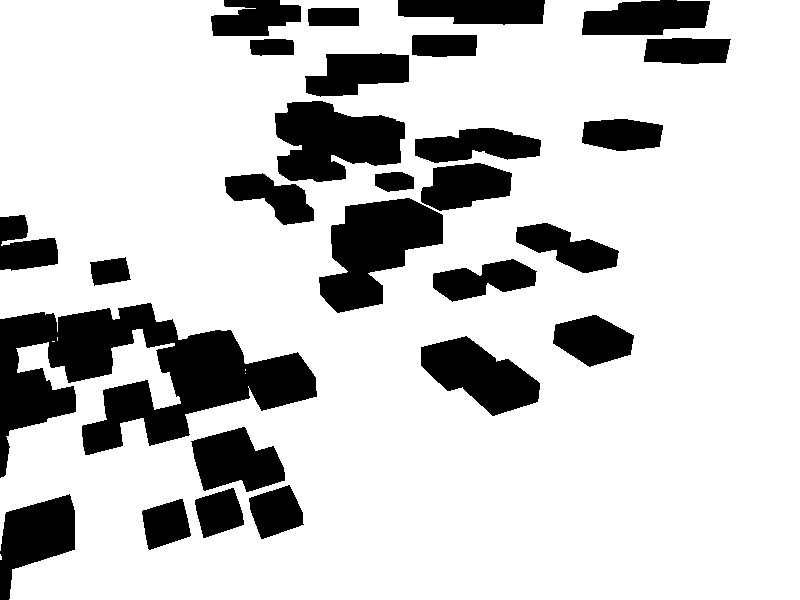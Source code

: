 #include "colors.inc"

  background { color White }
  
  camera {
    location <-3, 3, -6>
    look_at  <0, 0,  0>
  }                            
  
#declare box2 =
union {
   
  
  box { <-0.5, 0,   -0.5>, < 0.5, 0.4,  0.5>   translate<-3.84,2.41,-3.03> scale<0.6, 0.6, 0.6> finish { diffuse 0.6, 0.6 brilliance 1.0 phong 0.5 } texture { pigment { color rgb <.00, 0, 0.8> transmit 0.2 } }  }    
  box { <-0.5, 0,   -0.5>, < 0.5, 0.4,  0.5>   translate<-1.88,2.40,5.88> scale<0.6, 0.6, 0.6> finish { diffuse 0.6, 0.6 brilliance 1.0 phong 0.5 } texture { pigment { color rgb <.00, 0, 0.8> transmit 0.2 } }  }    
  box { <-0.5, 0,   -0.5>, < 0.5, 0.4,  0.5>   translate<-2.53,.69,5.93> scale<0.6, 0.6, 0.6> finish { diffuse 0.6, 0.6 brilliance 1.0 phong 0.5 } texture { pigment { color rgb <.00, 0, 0.8> transmit 0.2 } }  }    
  box { <-0.5, 0,   -0.5>, < 0.5, 0.4,  0.5>   translate<1.15,.23,-.70> scale<0.6, 0.6, 0.6> finish { diffuse 0.6, 0.6 brilliance 1.0 phong 0.5 } texture { pigment { color rgb <.00, 0, 0.8> transmit 0.2 } }  }    
  box { <-0.5, 0,   -0.5>, < 0.5, 0.4,  0.5>   translate<-2.33,6.49,-2.75> scale<0.6, 0.6, 0.6> finish { diffuse 0.6, 0.6 brilliance 1.0 phong 0.5 } texture { pigment { color rgb <.00, 0, 0.8> transmit 0.2 } }  }    
  box { <-0.5, 0,   -0.5>, < 0.5, 0.4,  0.5>   translate<.24,3.05,6.08> scale<0.6, 0.6, 0.6> finish { diffuse 0.6, 0.6 brilliance 1.0 phong 0.5 } texture { pigment { color rgb <.00, 0, 0.8> transmit 0.2 } }  }    
  box { <-0.5, 0,   -0.5>, < 0.5, 0.4,  0.5>   translate<-4.54,4.57,-2.44> scale<0.6, 0.6, 0.6> finish { diffuse 0.6, 0.6 brilliance 1.0 phong 0.5 } texture { pigment { color rgb <.00, 0, 0.8> transmit 0.2 } }  }    
  box { <-0.5, 0,   -0.5>, < 0.5, 0.4,  0.5>   translate<.99,6.30,-4.48> scale<0.6, 0.6, 0.6> finish { diffuse 0.6, 0.6 brilliance 1.0 phong 0.5 } texture { pigment { color rgb <.00, 0, 0.8> transmit 0.2 } }  }    

  box { <-0.5, 0,   -0.5>, < 0.5, 0.4,  0.5>   translate<-4.45,3.63,-5.35> scale<0.6, 0.6, 0.6> finish { diffuse 0.6, 0.6 brilliance 1.0 phong 0.5 } texture { pigment { color rgb <.00, 0, 0.8> transmit 0.2 } }  }    
  box { <-0.5, 0,   -0.5>, < 0.5, 0.4,  0.5>   translate<-.18,.74,-5.14> scale<0.6, 0.6, 0.6> finish { diffuse 0.6, 0.6 brilliance 1.0 phong 0.5 } texture { pigment { color rgb <.00, 0, 0.8> transmit 0.2 } }  }    
  box { <-0.5, 0,   -0.5>, < 0.5, 0.4,  0.5>   translate<.84,2.15,6.44> scale<0.6, 0.6, 0.6> finish { diffuse 0.6, 0.6 brilliance 1.0 phong 0.5 } texture { pigment { color rgb <.00, 0, 0.8> transmit 0.2 } }  }    
  box { <-0.5, 0,   -0.5>, < 0.5, 0.4,  0.5>   translate<-.50,3.54,4.10> scale<0.6, 0.6, 0.6> finish { diffuse 0.6, 0.6 brilliance 1.0 phong 0.5 } texture { pigment { color rgb <.00, 0, 0.8> transmit 0.2 } }  }    
  box { <-0.5, 0,   -0.5>, < 0.5, 0.4,  0.5>   translate<1.65,3.36,.21> scale<0.6, 0.6, 0.6> finish { diffuse 0.6, 0.6 brilliance 1.0 phong 0.5 } texture { pigment { color rgb <.00, 0, 0.8> transmit 0.2 } }  }    
  box { <-0.5, 0,   -0.5>, < 0.5, 0.4,  0.5>   translate<-.83,5.78,-.43> scale<0.6, 0.6, 0.6> finish { diffuse 0.6, 0.6 brilliance 1.0 phong 0.5 } texture { pigment { color rgb <.00, 0, 0.8> transmit 0.2 } }  }    
  box { <-0.5, 0,   -0.5>, < 0.5, 0.4,  0.5>   translate<-1.35,2.67,6.28> scale<0.6, 0.6, 0.6> finish { diffuse 0.6, 0.6 brilliance 1.0 phong 0.5 } texture { pigment { color rgb <.00, 0, 0.8> transmit 0.2 } }  }    
  box { <-0.5, 0,   -0.5>, < 0.5, 0.4,  0.5>   translate<2.27,1.09,-2.24> scale<0.6, 0.6, 0.6> finish { diffuse 0.6, 0.6 brilliance 1.0 phong 0.5 } texture { pigment { color rgb <.00, 0, 0.8> transmit 0.2 } }  }    
  box { <-0.5, 0,   -0.5>, < 0.5, 0.4,  0.5>   translate<-4.18,6.76,2.39> scale<0.6, 0.6, 0.6> finish { diffuse 0.6, 0.6 brilliance 1.0 phong 0.5 } texture { pigment { color rgb <.00, 0, 0.8> transmit 0.2 } }  }    
  box { <-0.5, 0,   -0.5>, < 0.5, 0.4,  0.5>   translate<-2.04,3.61,-3.57> scale<0.6, 0.6, 0.6> finish { diffuse 0.6, 0.6 brilliance 1.0 phong 0.5 } texture { pigment { color rgb <.00, 0, 0.8> transmit 0.2 } }  }    
  box { <-0.5, 0,   -0.5>, < 0.5, 0.4,  0.5>   translate<-4.57,6.17,2.08> scale<0.6, 0.6, 0.6> finish { diffuse 0.6, 0.6 brilliance 1.0 phong 0.5 } texture { pigment { color rgb <.00, 0, 0.8> transmit 0.2 } }  }    
  box { <-0.5, 0,   -0.5>, < 0.5, 0.4,  0.5>   translate<1.18,3.50,.76> scale<0.6, 0.6, 0.6> finish { diffuse 0.6, 0.6 brilliance 1.0 phong 0.5 } texture { pigment { color rgb <.00, 0, 0.8> transmit 0.2 } }  }    
  box { <-0.5, 0,   -0.5>, < 0.5, 0.4,  0.5>   translate<-1.14,3.70,2.25> scale<0.6, 0.6, 0.6> finish { diffuse 0.6, 0.6 brilliance 1.0 phong 0.5 } texture { pigment { color rgb <.00, 0, 0.8> transmit 0.2 } }  }    
  box { <-0.5, 0,   -0.5>, < 0.5, 0.4,  0.5>   translate<2.35,1.03,-.49> scale<0.6, 0.6, 0.6> finish { diffuse 0.6, 0.6 brilliance 1.0 phong 0.5 } texture { pigment { color rgb <1.00, 0, 0.0> transmit 0.2 } }  }    
  box { <-0.5, 0,   -0.5>, < 0.5, 0.4,  0.5>   translate<-2.37,4.83,2.38> scale<0.6, 0.6, 0.6> finish { diffuse 0.6, 0.6 brilliance 1.0 phong 0.5 } texture { pigment { color rgb <.8, 0.8, 0.8> transmit 0.2 } }  }    
  box { <-0.5, 0,   -0.5>, < 0.5, 0.4,  0.5>   translate<-3.74,5.51,-2.95> scale<0.6, 0.6, 0.6> finish { diffuse 0.6, 0.6 brilliance 1.0 phong 0.5 } texture { pigment { color rgb <.00, 0, 0.8> transmit 0.2 } }  }    
  box { <-0.5, 0,   -0.5>, < 0.5, 0.4,  0.5>   translate<-3.14,3.98,-1.44> scale<0.6, 0.6, 0.6> finish { diffuse 0.6, 0.6 brilliance 1.0 phong 0.5 } texture { pigment { color rgb <.00, 0, 0.8> transmit 0.2 } }  }    
  box { <-0.5, 0,   -0.5>, < 0.5, 0.4,  0.5>   translate<-2.81,5.64,5.97> scale<0.6, 0.6, 0.6> finish { diffuse 0.6, 0.6 brilliance 1.0 phong 0.5 } texture { pigment { color rgb <1.00, 0, 0> transmit 0.2 } }  }    
  box { <-0.5, 0,   -0.5>, < 0.5, 0.4,  0.5>   translate<-4.58,2.45,2.70> scale<0.6, 0.6, 0.6> finish { diffuse 0.6, 0.6 brilliance 1.0 phong 0.5 } texture { pigment { color rgb <.00, 0, 0.8> transmit 0.2 } }  }    
  box { <-0.5, 0,   -0.5>, < 0.5, 0.4,  0.5>   translate<-2.36,4.03,4.18> scale<0.6, 0.6, 0.6> finish { diffuse 0.6, 0.6 brilliance 1.0 phong 0.5 } texture { pigment { color rgb <.00, 0, 0.8> transmit 0.2 } }  }    
  box { <-0.5, 0,   -0.5>, < 0.5, 0.4,  0.5>   translate<1.12,4.26,-3.87> scale<0.6, 0.6, 0.6> finish { diffuse 0.6, 0.6 brilliance 1.0 phong 0.5 } texture { pigment { color rgb <.00, 0, 0.8> transmit 0.2 } }  }    
  box { <-0.5, 0,   -0.5>, < 0.5, 0.4,  0.5>   translate<-1.97,.02,-4.79> scale<0.6, 0.6, 0.6> finish { diffuse 0.6, 0.6 brilliance 1.0 phong 0.5 } texture { pigment { color rgb <.00, 0, 0.8> transmit 0.2 } }  }    
  box { <-0.5, 0,   -0.5>, < 0.5, 0.4,  0.5>   translate<1.13,1.32,6.04> scale<0.6, 0.6, 0.6> finish { diffuse 0.6, 0.6 brilliance 1.0 phong 0.5 } texture { pigment { color rgb <.00, 0, 0.8> transmit 0.2 } }  }    
  box { <-0.5, 0,   -0.5>, < 0.5, 0.4,  0.5>   translate<-3.50,3.09,1.47> scale<0.6, 0.6, 0.6> finish { diffuse 0.6, 0.6 brilliance 1.0 phong 0.5 } texture { pigment { color rgb <.00, 0, 0.8> transmit 0.2 } }  }    
  box { <-0.5, 0,   -0.5>, < 0.5, 0.4,  0.5>   translate<2.03,2.64,3.91> scale<0.6, 0.6, 0.6> finish { diffuse 0.6, 0.6 brilliance 1.0 phong 0.5 } texture { pigment { color rgb <.00, 0, 0.8> transmit 0.2 } }  }    
  box { <-0.5, 0,   -0.5>, < 0.5, 0.4,  0.5>   translate<-1.84,6.39,3.47> scale<0.6, 0.6, 0.6> finish { diffuse 0.6, 0.6 brilliance 1.0 phong 0.5 } texture { pigment { color rgb <1.00, 0, 0.0> transmit 0.2 } }  }    
  box { <-0.5, 0,   -0.5>, < 0.5, 0.4,  0.5>   translate<-.37,3.45,.26> scale<0.6, 0.6, 0.6> finish { diffuse 0.6, 0.6 brilliance 1.0 phong 0.5 } texture { pigment { color rgb <.00, 0, 0.8> transmit 0.2 } }  }    
  box { <-0.5, 0,   -0.5>, < 0.5, 0.4,  0.5>   translate<1.15,6.19,-3.49> scale<0.6, 0.6, 0.6> finish { diffuse 0.6, 0.6 brilliance 1.0 phong 0.5 } texture { pigment { color rgb <.8, .8, 0.8> transmit 0.2 } }  }    
  box { <-0.5, 0,   -0.5>, < 0.5, 0.4,  0.5>   translate<-3.02,1.50,5.11> scale<0.6, 0.6, 0.6> finish { diffuse 0.6, 0.6 brilliance 1.0 phong 0.5 } texture { pigment { color rgb <.00, 0, 0.8> transmit 0.2 } }  }    
  box { <-0.5, 0,   -0.5>, < 0.5, 0.4,  0.5>   translate<-1.36,.40,3.86> scale<0.6, 0.6, 0.6> finish { diffuse 0.6, 0.6 brilliance 1.0 phong 0.5 } texture { pigment { color rgb <.00, 0, 0.8> transmit 0.2 } }  }    
  box { <-0.5, 0,   -0.5>, < 0.5, 0.4,  0.5>   translate<-1.23,1.83,6.34> scale<0.6, 0.6, 0.6> finish { diffuse 0.6, 0.6 brilliance 1.0 phong 0.5 } texture { pigment { color rgb <.8, 0.8, 0.8> transmit 0.2 } }  }    
  box { <-0.5, 0,   -0.5>, < 0.5, 0.4,  0.5>   translate<-1.88,6.36,-3.85> scale<0.6, 0.6, 0.6> finish { diffuse 0.6, 0.6 brilliance 1.0 phong 0.5 } texture { pigment { color rgb <.00, 0, 0.8> transmit 0.2 } }  }    
  box { <-0.5, 0,   -0.5>, < 0.5, 0.4,  0.5>   translate<.36,1.96,1.24> scale<0.6, 0.6, 0.6> finish { diffuse 0.6, 0.6 brilliance 1.0 phong 0.5 } texture { pigment { color rgb <.00, 0, 0.8> transmit 0.2 } }  }    
  box { <-0.5, 0,   -0.5>, < 0.5, 0.4,  0.5>   translate<-2.61,6.51,5.75> scale<0.6, 0.6, 0.6> finish { diffuse 0.6, 0.6 brilliance 1.0 phong 0.5 } texture { pigment { color rgb <.00, 0, 0.8> transmit 0.2 } }  }    
  box { <-0.5, 0,   -0.5>, < 0.5, 0.4,  0.5>   translate<-.11,.07,-.32> scale<0.6, 0.6, 0.6> finish { diffuse 0.6, 0.6 brilliance 1.0 phong 0.5 } texture { pigment { color rgb <.00, 0, 0.8> transmit 0.2 } }  }    
  box { <-0.5, 0,   -0.5>, < 0.5, 0.4,  0.5>   translate<2.23,5.73,-4.07> scale<0.6, 0.6, 0.6> finish { diffuse 0.6, 0.6 brilliance 1.0 phong 0.5 } texture { pigment { color rgb <.00, 0, 0.8> transmit 0.2 } }  }    
 
  box { <-0.5, 0,   -0.5>, < 0.5, 0.4,  0.5>   translate<-2.64,.46,-4.33> scale<0.6, 0.6, 0.6> finish { diffuse 0.6, 0.6 brilliance 1.0 phong 0.5 } texture { pigment { color rgb <.00, 0, 0.8> transmit 0.2 } }  }    
  box { <-0.5, 0,   -0.5>, < 0.5, 0.4,  0.5>   translate<-3.71,1.15,-1.81> scale<0.6, 0.6, 0.6> finish { diffuse 0.6, 0.6 brilliance 1.0 phong 0.5 } texture { pigment { color rgb <.00, 0, 0.8> transmit 0.2 } }  }    
  box { <-0.5, 0,   -0.5>, < 0.5, 0.4,  0.5>   translate<-.25,4.81,5.84> scale<0.6, 0.6, 0.6> finish { diffuse 0.6, 0.6 brilliance 1.0 phong 0.5 } texture { pigment { color rgb <.00, 0, 0.8> transmit 0.2 } }  }    
  box { <-0.5, 0,   -0.5>, < 0.5, 0.4,  0.5>   translate<-3.23,6.39,5.22> scale<0.6, 0.6, 0.6> finish { diffuse 0.6, 0.6 brilliance 1.0 phong 0.5 } texture { pigment { color rgb <.00, 0, 0.8> transmit 0.2 } }  }  


}                    
              

object { 
  box2 
  translate<1,0,0>
  scale<0.8, 0.8, 0.8>
}               


object { 
  box2               
  translate<-6,-1,-4>
  scale<0.5, 0.5, 0.5>
}



/* End with light sources */
  light_source { <2, 4, -3> color White}
  
 light_source {
    <0, 15, -3>
    color White
    spotlight
    radius 15
    falloff 20
    tightness 10
    point_at <0, 0, 0>
  }

